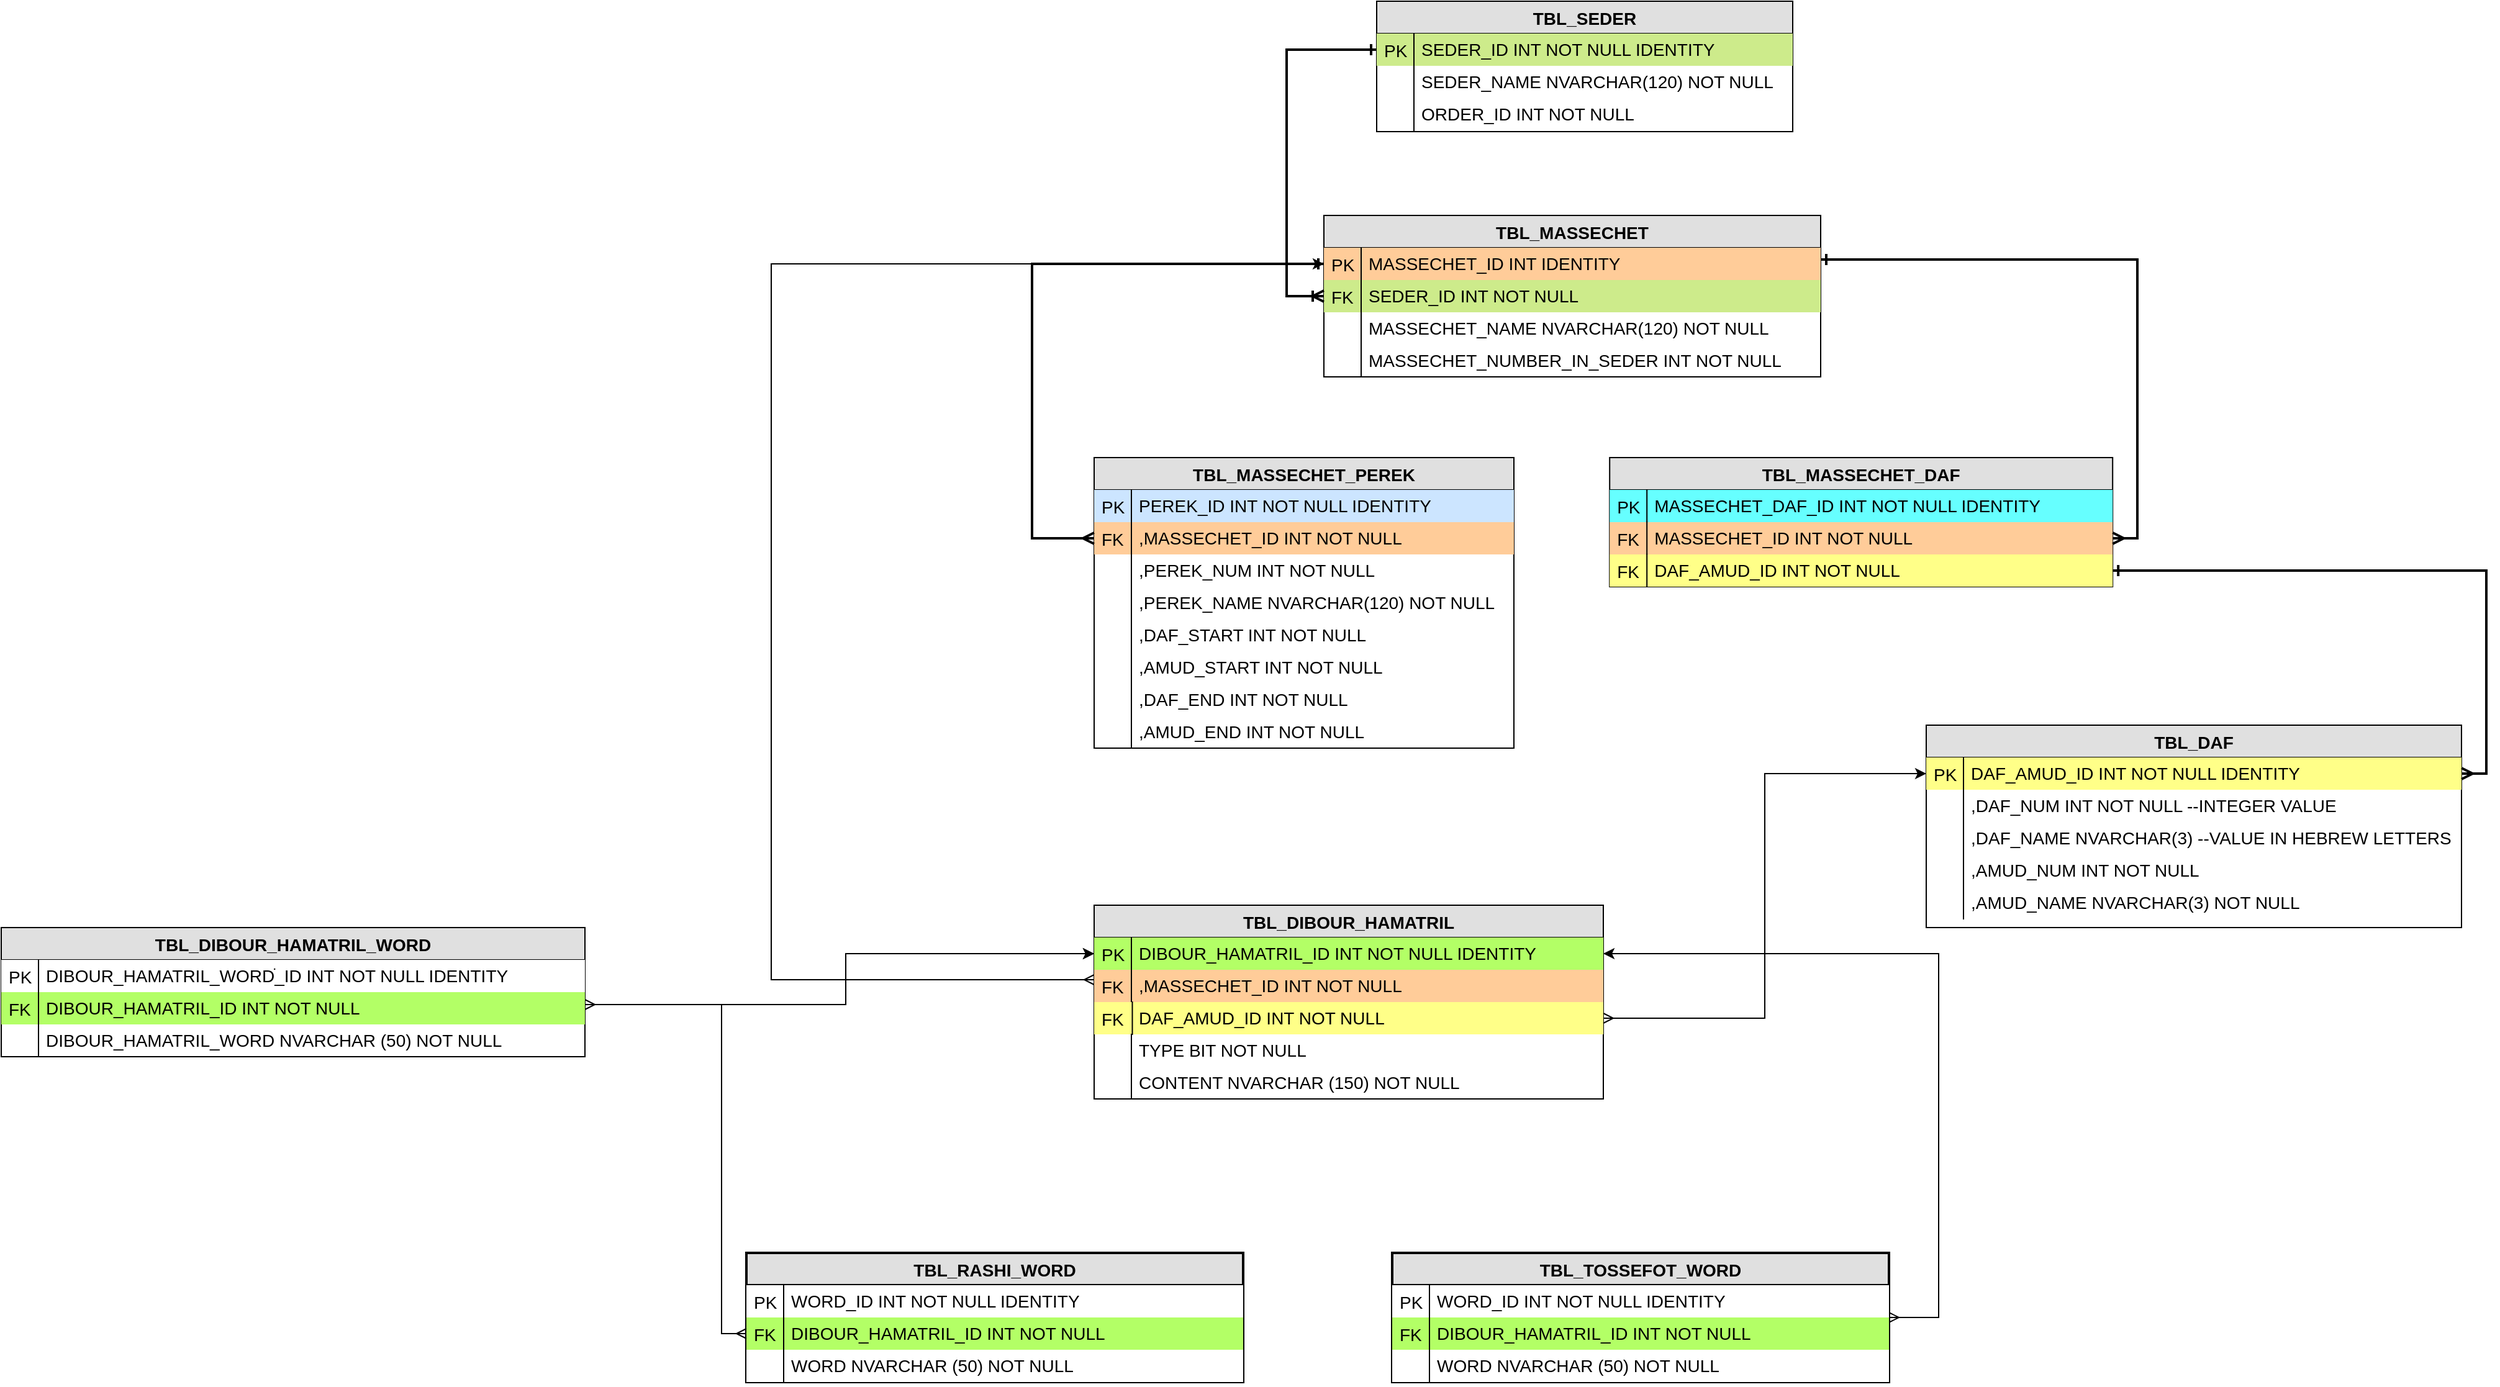 <mxfile version="12.7.0" type="device"><diagram id="VumR1ECo_5zaQMy3fYSR" name="Page-1"><mxGraphModel dx="4249" dy="2539" grid="1" gridSize="10" guides="1" tooltips="1" connect="1" arrows="1" fold="1" page="1" pageScale="1" pageWidth="827" pageHeight="1169" math="0" shadow="0"><root><mxCell id="0"/><mxCell id="1" parent="0"/><mxCell id="5YW8Jq8QgPUn7HUSa0Wy-1" value="TBL_SEDER" style="swimlane;fontStyle=1;childLayout=stackLayout;horizontal=1;startSize=26;fillColor=#e0e0e0;horizontalStack=0;resizeParent=1;resizeLast=0;collapsible=1;marginBottom=0;swimlaneFillColor=#ffffff;align=center;fontSize=14;" vertex="1" parent="1"><mxGeometry x="267.5" y="-1048" width="335" height="105" as="geometry"/></mxCell><mxCell id="5YW8Jq8QgPUn7HUSa0Wy-2" value="SEDER_ID INT NOT NULL IDENTITY" style="shape=partialRectangle;top=0;left=0;right=0;bottom=0;align=left;verticalAlign=top;spacingTop=-2;fillColor=#cdeb8b;spacingLeft=34;spacingRight=4;overflow=hidden;rotatable=0;points=[[0,0.5],[1,0.5]];portConstraint=eastwest;dropTarget=0;strokeColor=#36393d;fontSize=14;" vertex="1" parent="5YW8Jq8QgPUn7HUSa0Wy-1"><mxGeometry y="26" width="335" height="26" as="geometry"/></mxCell><mxCell id="5YW8Jq8QgPUn7HUSa0Wy-3" value="PK" style="shape=partialRectangle;top=0;left=0;bottom=0;fillColor=none;align=left;verticalAlign=middle;spacingLeft=4;spacingRight=4;overflow=hidden;rotatable=0;points=[];portConstraint=eastwest;part=1;fontSize=14;" vertex="1" connectable="0" parent="5YW8Jq8QgPUn7HUSa0Wy-2"><mxGeometry width="30" height="26" as="geometry"/></mxCell><mxCell id="5YW8Jq8QgPUn7HUSa0Wy-4" value="SEDER_NAME NVARCHAR(120) NOT NULL" style="shape=partialRectangle;top=0;left=0;right=0;bottom=0;align=left;verticalAlign=top;spacingTop=-2;fillColor=none;spacingLeft=34;spacingRight=4;overflow=hidden;rotatable=0;points=[[0,0.5],[1,0.5]];portConstraint=eastwest;dropTarget=0;fontSize=14;" vertex="1" parent="5YW8Jq8QgPUn7HUSa0Wy-1"><mxGeometry y="52" width="335" height="26" as="geometry"/></mxCell><mxCell id="5YW8Jq8QgPUn7HUSa0Wy-5" value="" style="shape=partialRectangle;top=0;left=0;bottom=0;fillColor=none;align=left;verticalAlign=middle;spacingLeft=4;spacingRight=4;overflow=hidden;rotatable=0;points=[];portConstraint=eastwest;part=1;fontSize=14;" vertex="1" connectable="0" parent="5YW8Jq8QgPUn7HUSa0Wy-4"><mxGeometry width="30" height="26" as="geometry"/></mxCell><mxCell id="5YW8Jq8QgPUn7HUSa0Wy-6" value="ORDER_ID INT NOT NULL" style="shape=partialRectangle;top=0;left=0;right=0;bottom=0;align=left;verticalAlign=top;spacingTop=-2;fillColor=none;spacingLeft=34;spacingRight=4;overflow=hidden;rotatable=0;points=[[0,0.5],[1,0.5]];portConstraint=eastwest;dropTarget=0;fontSize=14;" vertex="1" parent="5YW8Jq8QgPUn7HUSa0Wy-1"><mxGeometry y="78" width="335" height="26" as="geometry"/></mxCell><mxCell id="5YW8Jq8QgPUn7HUSa0Wy-7" value="" style="shape=partialRectangle;top=0;left=0;bottom=0;fillColor=none;align=left;verticalAlign=middle;spacingLeft=4;spacingRight=4;overflow=hidden;rotatable=0;points=[];portConstraint=eastwest;part=1;fontSize=14;" vertex="1" connectable="0" parent="5YW8Jq8QgPUn7HUSa0Wy-6"><mxGeometry width="30" height="26" as="geometry"/></mxCell><mxCell id="5YW8Jq8QgPUn7HUSa0Wy-8" value="TBL_MASSECHET" style="swimlane;fontStyle=1;childLayout=stackLayout;horizontal=1;startSize=26;fillColor=#e0e0e0;horizontalStack=0;resizeParent=1;resizeLast=0;collapsible=1;marginBottom=0;swimlaneFillColor=#ffffff;align=center;fontSize=14;" vertex="1" parent="1"><mxGeometry x="225" y="-875.5" width="400" height="130" as="geometry"/></mxCell><mxCell id="5YW8Jq8QgPUn7HUSa0Wy-9" value="MASSECHET_ID INT IDENTITY" style="shape=partialRectangle;top=0;left=0;right=0;bottom=0;align=left;verticalAlign=top;spacingTop=-2;fillColor=#ffcc99;spacingLeft=34;spacingRight=4;overflow=hidden;rotatable=0;points=[[0,0.5],[1,0.5]];portConstraint=eastwest;dropTarget=0;strokeColor=#36393d;fontSize=14;" vertex="1" parent="5YW8Jq8QgPUn7HUSa0Wy-8"><mxGeometry y="26" width="400" height="26" as="geometry"/></mxCell><mxCell id="5YW8Jq8QgPUn7HUSa0Wy-10" value="PK" style="shape=partialRectangle;top=0;left=0;bottom=0;fillColor=none;align=left;verticalAlign=middle;spacingLeft=4;spacingRight=4;overflow=hidden;rotatable=0;points=[];portConstraint=eastwest;part=1;fontSize=14;" vertex="1" connectable="0" parent="5YW8Jq8QgPUn7HUSa0Wy-9"><mxGeometry width="30" height="26" as="geometry"/></mxCell><mxCell id="5YW8Jq8QgPUn7HUSa0Wy-11" value="SEDER_ID INT NOT NULL" style="shape=partialRectangle;top=0;left=0;right=0;bottom=0;align=left;verticalAlign=top;spacingTop=-2;fillColor=#cdeb8b;spacingLeft=34;spacingRight=4;overflow=hidden;rotatable=0;points=[[0,0.5],[1,0.5]];portConstraint=eastwest;dropTarget=0;strokeColor=#36393d;fontSize=14;" vertex="1" parent="5YW8Jq8QgPUn7HUSa0Wy-8"><mxGeometry y="52" width="400" height="26" as="geometry"/></mxCell><mxCell id="5YW8Jq8QgPUn7HUSa0Wy-12" value="FK" style="shape=partialRectangle;top=0;left=0;bottom=0;fillColor=none;align=left;verticalAlign=middle;spacingLeft=4;spacingRight=4;overflow=hidden;rotatable=0;points=[];portConstraint=eastwest;part=1;fontSize=14;" vertex="1" connectable="0" parent="5YW8Jq8QgPUn7HUSa0Wy-11"><mxGeometry width="30" height="26" as="geometry"/></mxCell><mxCell id="5YW8Jq8QgPUn7HUSa0Wy-13" value="MASSECHET_NAME NVARCHAR(120) NOT NULL" style="shape=partialRectangle;top=0;left=0;right=0;bottom=0;align=left;verticalAlign=top;spacingTop=-2;fillColor=none;spacingLeft=34;spacingRight=4;overflow=hidden;rotatable=0;points=[[0,0.5],[1,0.5]];portConstraint=eastwest;dropTarget=0;fontSize=14;" vertex="1" parent="5YW8Jq8QgPUn7HUSa0Wy-8"><mxGeometry y="78" width="400" height="26" as="geometry"/></mxCell><mxCell id="5YW8Jq8QgPUn7HUSa0Wy-14" value="" style="shape=partialRectangle;top=0;left=0;bottom=0;fillColor=none;align=left;verticalAlign=middle;spacingLeft=4;spacingRight=4;overflow=hidden;rotatable=0;points=[];portConstraint=eastwest;part=1;fontSize=14;" vertex="1" connectable="0" parent="5YW8Jq8QgPUn7HUSa0Wy-13"><mxGeometry width="30" height="26" as="geometry"/></mxCell><mxCell id="5YW8Jq8QgPUn7HUSa0Wy-15" value="MASSECHET_NUMBER_IN_SEDER INT NOT NULL" style="shape=partialRectangle;top=0;left=0;right=0;bottom=0;align=left;verticalAlign=top;spacingTop=-2;fillColor=none;spacingLeft=34;spacingRight=4;overflow=hidden;rotatable=0;points=[[0,0.5],[1,0.5]];portConstraint=eastwest;dropTarget=0;fontSize=14;" vertex="1" parent="5YW8Jq8QgPUn7HUSa0Wy-8"><mxGeometry y="104" width="400" height="26" as="geometry"/></mxCell><mxCell id="5YW8Jq8QgPUn7HUSa0Wy-16" value="" style="shape=partialRectangle;top=0;left=0;bottom=0;fillColor=none;align=left;verticalAlign=middle;spacingLeft=4;spacingRight=4;overflow=hidden;rotatable=0;points=[];portConstraint=eastwest;part=1;fontSize=14;" vertex="1" connectable="0" parent="5YW8Jq8QgPUn7HUSa0Wy-15"><mxGeometry width="30" height="26" as="geometry"/></mxCell><mxCell id="5YW8Jq8QgPUn7HUSa0Wy-17" value="TBL_MASSECHET_PEREK" style="swimlane;fontStyle=1;childLayout=stackLayout;horizontal=1;startSize=26;fillColor=#e0e0e0;horizontalStack=0;resizeParent=1;resizeLast=0;collapsible=1;marginBottom=0;swimlaneFillColor=#ffffff;align=center;fontSize=14;" vertex="1" parent="1"><mxGeometry x="40" y="-680.5" width="338" height="234" as="geometry"/></mxCell><mxCell id="5YW8Jq8QgPUn7HUSa0Wy-18" value="PEREK_ID INT NOT NULL IDENTITY" style="shape=partialRectangle;top=0;left=0;right=0;bottom=0;align=left;verticalAlign=top;spacingTop=-2;fillColor=#cce5ff;spacingLeft=34;spacingRight=4;overflow=hidden;rotatable=0;points=[[0,0.5],[1,0.5]];portConstraint=eastwest;dropTarget=0;strokeColor=#36393d;fontSize=14;" vertex="1" parent="5YW8Jq8QgPUn7HUSa0Wy-17"><mxGeometry y="26" width="338" height="26" as="geometry"/></mxCell><mxCell id="5YW8Jq8QgPUn7HUSa0Wy-19" value="PK" style="shape=partialRectangle;top=0;left=0;bottom=0;fillColor=none;align=left;verticalAlign=middle;spacingLeft=4;spacingRight=4;overflow=hidden;rotatable=0;points=[];portConstraint=eastwest;part=1;fontSize=14;" vertex="1" connectable="0" parent="5YW8Jq8QgPUn7HUSa0Wy-18"><mxGeometry width="30" height="26" as="geometry"/></mxCell><mxCell id="5YW8Jq8QgPUn7HUSa0Wy-20" value=",MASSECHET_ID INT NOT NULL" style="shape=partialRectangle;top=0;left=0;right=0;bottom=0;align=left;verticalAlign=top;spacingTop=-2;fillColor=#ffcc99;spacingLeft=34;spacingRight=4;overflow=hidden;rotatable=0;points=[[0,0.5],[1,0.5]];portConstraint=eastwest;dropTarget=0;strokeColor=#36393d;fontSize=14;" vertex="1" parent="5YW8Jq8QgPUn7HUSa0Wy-17"><mxGeometry y="52" width="338" height="26" as="geometry"/></mxCell><mxCell id="5YW8Jq8QgPUn7HUSa0Wy-21" value="FK" style="shape=partialRectangle;top=0;left=0;bottom=0;fillColor=none;align=left;verticalAlign=middle;spacingLeft=4;spacingRight=4;overflow=hidden;rotatable=0;points=[];portConstraint=eastwest;part=1;fontSize=14;" vertex="1" connectable="0" parent="5YW8Jq8QgPUn7HUSa0Wy-20"><mxGeometry width="30" height="26" as="geometry"/></mxCell><mxCell id="5YW8Jq8QgPUn7HUSa0Wy-22" value=",PEREK_NUM INT NOT NULL" style="shape=partialRectangle;top=0;left=0;right=0;bottom=0;align=left;verticalAlign=top;spacingTop=-2;fillColor=none;spacingLeft=34;spacingRight=4;overflow=hidden;rotatable=0;points=[[0,0.5],[1,0.5]];portConstraint=eastwest;dropTarget=0;fontSize=14;" vertex="1" parent="5YW8Jq8QgPUn7HUSa0Wy-17"><mxGeometry y="78" width="338" height="26" as="geometry"/></mxCell><mxCell id="5YW8Jq8QgPUn7HUSa0Wy-23" value="" style="shape=partialRectangle;top=0;left=0;bottom=0;fillColor=none;align=left;verticalAlign=middle;spacingLeft=4;spacingRight=4;overflow=hidden;rotatable=0;points=[];portConstraint=eastwest;part=1;fontSize=14;" vertex="1" connectable="0" parent="5YW8Jq8QgPUn7HUSa0Wy-22"><mxGeometry width="30" height="26" as="geometry"/></mxCell><mxCell id="5YW8Jq8QgPUn7HUSa0Wy-24" value=",PEREK_NAME NVARCHAR(120) NOT NULL" style="shape=partialRectangle;top=0;left=0;right=0;bottom=0;align=left;verticalAlign=top;spacingTop=-2;fillColor=none;spacingLeft=34;spacingRight=4;overflow=hidden;rotatable=0;points=[[0,0.5],[1,0.5]];portConstraint=eastwest;dropTarget=0;fontSize=14;" vertex="1" parent="5YW8Jq8QgPUn7HUSa0Wy-17"><mxGeometry y="104" width="338" height="26" as="geometry"/></mxCell><mxCell id="5YW8Jq8QgPUn7HUSa0Wy-25" value="" style="shape=partialRectangle;top=0;left=0;bottom=0;fillColor=none;align=left;verticalAlign=middle;spacingLeft=4;spacingRight=4;overflow=hidden;rotatable=0;points=[];portConstraint=eastwest;part=1;fontSize=14;" vertex="1" connectable="0" parent="5YW8Jq8QgPUn7HUSa0Wy-24"><mxGeometry width="30" height="26" as="geometry"/></mxCell><mxCell id="5YW8Jq8QgPUn7HUSa0Wy-26" value=",DAF_START INT NOT NULL" style="shape=partialRectangle;top=0;left=0;right=0;bottom=0;align=left;verticalAlign=top;spacingTop=-2;fillColor=none;spacingLeft=34;spacingRight=4;overflow=hidden;rotatable=0;points=[[0,0.5],[1,0.5]];portConstraint=eastwest;dropTarget=0;fontSize=14;" vertex="1" parent="5YW8Jq8QgPUn7HUSa0Wy-17"><mxGeometry y="130" width="338" height="26" as="geometry"/></mxCell><mxCell id="5YW8Jq8QgPUn7HUSa0Wy-27" value="" style="shape=partialRectangle;top=0;left=0;bottom=0;fillColor=none;align=left;verticalAlign=middle;spacingLeft=4;spacingRight=4;overflow=hidden;rotatable=0;points=[];portConstraint=eastwest;part=1;" vertex="1" connectable="0" parent="5YW8Jq8QgPUn7HUSa0Wy-26"><mxGeometry width="30" height="26" as="geometry"/></mxCell><mxCell id="5YW8Jq8QgPUn7HUSa0Wy-28" value=",AMUD_START INT NOT NULL" style="shape=partialRectangle;top=0;left=0;right=0;bottom=0;align=left;verticalAlign=top;spacingTop=-2;fillColor=none;spacingLeft=34;spacingRight=4;overflow=hidden;rotatable=0;points=[[0,0.5],[1,0.5]];portConstraint=eastwest;dropTarget=0;fontSize=14;" vertex="1" parent="5YW8Jq8QgPUn7HUSa0Wy-17"><mxGeometry y="156" width="338" height="26" as="geometry"/></mxCell><mxCell id="5YW8Jq8QgPUn7HUSa0Wy-29" value="" style="shape=partialRectangle;top=0;left=0;bottom=0;fillColor=none;align=left;verticalAlign=middle;spacingLeft=4;spacingRight=4;overflow=hidden;rotatable=0;points=[];portConstraint=eastwest;part=1;" vertex="1" connectable="0" parent="5YW8Jq8QgPUn7HUSa0Wy-28"><mxGeometry width="30" height="26" as="geometry"/></mxCell><mxCell id="5YW8Jq8QgPUn7HUSa0Wy-30" value=",DAF_END INT NOT NULL" style="shape=partialRectangle;top=0;left=0;right=0;bottom=0;align=left;verticalAlign=top;spacingTop=-2;fillColor=none;spacingLeft=34;spacingRight=4;overflow=hidden;rotatable=0;points=[[0,0.5],[1,0.5]];portConstraint=eastwest;dropTarget=0;fontSize=14;" vertex="1" parent="5YW8Jq8QgPUn7HUSa0Wy-17"><mxGeometry y="182" width="338" height="26" as="geometry"/></mxCell><mxCell id="5YW8Jq8QgPUn7HUSa0Wy-31" value="" style="shape=partialRectangle;top=0;left=0;bottom=0;fillColor=none;align=left;verticalAlign=middle;spacingLeft=4;spacingRight=4;overflow=hidden;rotatable=0;points=[];portConstraint=eastwest;part=1;" vertex="1" connectable="0" parent="5YW8Jq8QgPUn7HUSa0Wy-30"><mxGeometry width="30" height="26" as="geometry"/></mxCell><mxCell id="5YW8Jq8QgPUn7HUSa0Wy-32" value=",AMUD_END INT NOT NULL" style="shape=partialRectangle;top=0;left=0;right=0;bottom=0;align=left;verticalAlign=top;spacingTop=-2;fillColor=none;spacingLeft=34;spacingRight=4;overflow=hidden;rotatable=0;points=[[0,0.5],[1,0.5]];portConstraint=eastwest;dropTarget=0;fontSize=14;" vertex="1" parent="5YW8Jq8QgPUn7HUSa0Wy-17"><mxGeometry y="208" width="338" height="26" as="geometry"/></mxCell><mxCell id="5YW8Jq8QgPUn7HUSa0Wy-33" value="" style="shape=partialRectangle;top=0;left=0;bottom=0;fillColor=none;align=left;verticalAlign=middle;spacingLeft=4;spacingRight=4;overflow=hidden;rotatable=0;points=[];portConstraint=eastwest;part=1;" vertex="1" connectable="0" parent="5YW8Jq8QgPUn7HUSa0Wy-32"><mxGeometry width="30" height="26" as="geometry"/></mxCell><mxCell id="5YW8Jq8QgPUn7HUSa0Wy-34" style="edgeStyle=orthogonalEdgeStyle;rounded=0;orthogonalLoop=1;jettySize=auto;html=1;entryX=0;entryY=0.5;entryDx=0;entryDy=0;startArrow=ERone;startFill=0;endArrow=ERmany;endFill=0;strokeWidth=2;" edge="1" parent="1" source="5YW8Jq8QgPUn7HUSa0Wy-9" target="5YW8Jq8QgPUn7HUSa0Wy-20"><mxGeometry relative="1" as="geometry"><Array as="points"><mxPoint x="-10" y="-837"/><mxPoint x="-10" y="-615"/></Array></mxGeometry></mxCell><mxCell id="5YW8Jq8QgPUn7HUSa0Wy-35" style="edgeStyle=orthogonalEdgeStyle;rounded=0;orthogonalLoop=1;jettySize=auto;html=1;exitX=0;exitY=0.5;exitDx=0;exitDy=0;entryX=0;entryY=0.5;entryDx=0;entryDy=0;startArrow=ERone;startFill=0;endArrow=ERoneToMany;endFill=0;strokeWidth=2;" edge="1" parent="1" source="5YW8Jq8QgPUn7HUSa0Wy-2" target="5YW8Jq8QgPUn7HUSa0Wy-11"><mxGeometry relative="1" as="geometry"><Array as="points"><mxPoint x="195" y="-1009"/><mxPoint x="195" y="-810"/></Array></mxGeometry></mxCell><mxCell id="5YW8Jq8QgPUn7HUSa0Wy-36" value="TBL_DAF" style="swimlane;fontStyle=1;childLayout=stackLayout;horizontal=1;startSize=26;fillColor=#e0e0e0;horizontalStack=0;resizeParent=1;resizeLast=0;collapsible=1;marginBottom=0;swimlaneFillColor=#ffffff;align=center;fontSize=14;" vertex="1" parent="1"><mxGeometry x="710" y="-465" width="431" height="163" as="geometry"/></mxCell><mxCell id="5YW8Jq8QgPUn7HUSa0Wy-37" value="DAF_AMUD_ID INT NOT NULL IDENTITY" style="shape=partialRectangle;top=0;left=0;right=0;bottom=0;align=left;verticalAlign=top;spacingTop=-2;fillColor=#ffff88;spacingLeft=34;spacingRight=4;overflow=hidden;rotatable=0;points=[[0,0.5],[1,0.5]];portConstraint=eastwest;dropTarget=0;strokeColor=#36393d;fontSize=14;" vertex="1" parent="5YW8Jq8QgPUn7HUSa0Wy-36"><mxGeometry y="26" width="431" height="26" as="geometry"/></mxCell><mxCell id="5YW8Jq8QgPUn7HUSa0Wy-38" value="PK" style="shape=partialRectangle;top=0;left=0;bottom=0;fillColor=none;align=left;verticalAlign=middle;spacingLeft=4;spacingRight=4;overflow=hidden;rotatable=0;points=[];portConstraint=eastwest;part=1;fontSize=14;" vertex="1" connectable="0" parent="5YW8Jq8QgPUn7HUSa0Wy-37"><mxGeometry width="30" height="26" as="geometry"/></mxCell><mxCell id="5YW8Jq8QgPUn7HUSa0Wy-39" value=",DAF_NUM INT NOT NULL --INTEGER VALUE" style="shape=partialRectangle;top=0;left=0;right=0;bottom=0;align=left;verticalAlign=top;spacingTop=-2;fillColor=none;spacingLeft=34;spacingRight=4;overflow=hidden;rotatable=0;points=[[0,0.5],[1,0.5]];portConstraint=eastwest;dropTarget=0;fontSize=14;" vertex="1" parent="5YW8Jq8QgPUn7HUSa0Wy-36"><mxGeometry y="52" width="431" height="26" as="geometry"/></mxCell><mxCell id="5YW8Jq8QgPUn7HUSa0Wy-40" value="" style="shape=partialRectangle;top=0;left=0;bottom=0;fillColor=none;align=left;verticalAlign=middle;spacingLeft=4;spacingRight=4;overflow=hidden;rotatable=0;points=[];portConstraint=eastwest;part=1;fontSize=14;" vertex="1" connectable="0" parent="5YW8Jq8QgPUn7HUSa0Wy-39"><mxGeometry width="30" height="26" as="geometry"/></mxCell><mxCell id="5YW8Jq8QgPUn7HUSa0Wy-41" value=",DAF_NAME NVARCHAR(3) --VALUE IN HEBREW LETTERS" style="shape=partialRectangle;top=0;left=0;right=0;bottom=0;align=left;verticalAlign=top;spacingTop=-2;fillColor=none;spacingLeft=34;spacingRight=4;overflow=hidden;rotatable=0;points=[[0,0.5],[1,0.5]];portConstraint=eastwest;dropTarget=0;fontSize=14;" vertex="1" parent="5YW8Jq8QgPUn7HUSa0Wy-36"><mxGeometry y="78" width="431" height="26" as="geometry"/></mxCell><mxCell id="5YW8Jq8QgPUn7HUSa0Wy-42" value="" style="shape=partialRectangle;top=0;left=0;bottom=0;fillColor=none;align=left;verticalAlign=middle;spacingLeft=4;spacingRight=4;overflow=hidden;rotatable=0;points=[];portConstraint=eastwest;part=1;fontSize=14;" vertex="1" connectable="0" parent="5YW8Jq8QgPUn7HUSa0Wy-41"><mxGeometry width="30" height="26" as="geometry"/></mxCell><mxCell id="5YW8Jq8QgPUn7HUSa0Wy-43" value=",AMUD_NUM INT NOT NULL" style="shape=partialRectangle;top=0;left=0;right=0;bottom=0;align=left;verticalAlign=top;spacingTop=-2;fillColor=none;spacingLeft=34;spacingRight=4;overflow=hidden;rotatable=0;points=[[0,0.5],[1,0.5]];portConstraint=eastwest;dropTarget=0;fontSize=14;" vertex="1" parent="5YW8Jq8QgPUn7HUSa0Wy-36"><mxGeometry y="104" width="431" height="26" as="geometry"/></mxCell><mxCell id="5YW8Jq8QgPUn7HUSa0Wy-44" value="" style="shape=partialRectangle;top=0;left=0;bottom=0;fillColor=none;align=left;verticalAlign=middle;spacingLeft=4;spacingRight=4;overflow=hidden;rotatable=0;points=[];portConstraint=eastwest;part=1;fontSize=14;" vertex="1" connectable="0" parent="5YW8Jq8QgPUn7HUSa0Wy-43"><mxGeometry width="30" height="26" as="geometry"/></mxCell><mxCell id="5YW8Jq8QgPUn7HUSa0Wy-45" value=",AMUD_NAME NVARCHAR(3) NOT NULL" style="shape=partialRectangle;top=0;left=0;right=0;bottom=0;align=left;verticalAlign=top;spacingTop=-2;fillColor=none;spacingLeft=34;spacingRight=4;overflow=hidden;rotatable=0;points=[[0,0.5],[1,0.5]];portConstraint=eastwest;dropTarget=0;fontSize=14;" vertex="1" parent="5YW8Jq8QgPUn7HUSa0Wy-36"><mxGeometry y="130" width="431" height="26" as="geometry"/></mxCell><mxCell id="5YW8Jq8QgPUn7HUSa0Wy-46" value="" style="shape=partialRectangle;top=0;left=0;bottom=0;fillColor=none;align=left;verticalAlign=middle;spacingLeft=4;spacingRight=4;overflow=hidden;rotatable=0;points=[];portConstraint=eastwest;part=1;fontSize=14;" vertex="1" connectable="0" parent="5YW8Jq8QgPUn7HUSa0Wy-45"><mxGeometry width="30" height="26" as="geometry"/></mxCell><mxCell id="5YW8Jq8QgPUn7HUSa0Wy-47" value="TBL_MASSECHET_DAF" style="swimlane;fontStyle=1;childLayout=stackLayout;horizontal=1;startSize=26;fillColor=#e0e0e0;horizontalStack=0;resizeParent=1;resizeLast=0;collapsible=1;marginBottom=0;swimlaneFillColor=#ffffff;align=center;fontSize=14;" vertex="1" parent="1"><mxGeometry x="455.1" y="-680.5" width="405" height="104" as="geometry"/></mxCell><mxCell id="5YW8Jq8QgPUn7HUSa0Wy-48" value="MASSECHET_DAF_ID INT NOT NULL  IDENTITY" style="shape=partialRectangle;top=0;left=0;right=0;bottom=0;align=left;verticalAlign=top;spacingTop=-2;fillColor=#66FFFF;spacingLeft=34;spacingRight=4;overflow=hidden;rotatable=0;points=[[0,0.5],[1,0.5]];portConstraint=eastwest;dropTarget=0;fontSize=14;strokeColor=#666666;fontColor=#000000;fontStyle=0" vertex="1" parent="5YW8Jq8QgPUn7HUSa0Wy-47"><mxGeometry y="26" width="405" height="26" as="geometry"/></mxCell><mxCell id="5YW8Jq8QgPUn7HUSa0Wy-49" value="PK" style="shape=partialRectangle;top=0;left=0;bottom=0;fillColor=none;align=left;verticalAlign=middle;spacingLeft=4;spacingRight=4;overflow=hidden;rotatable=0;points=[];portConstraint=eastwest;part=1;fontSize=14;" vertex="1" connectable="0" parent="5YW8Jq8QgPUn7HUSa0Wy-48"><mxGeometry width="30" height="26" as="geometry"/></mxCell><mxCell id="5YW8Jq8QgPUn7HUSa0Wy-50" value="MASSECHET_ID INT NOT NULL" style="shape=partialRectangle;top=0;left=0;right=0;bottom=0;align=left;verticalAlign=top;spacingTop=-2;fillColor=#ffcc99;spacingLeft=34;spacingRight=4;overflow=hidden;rotatable=0;points=[[0,0.5],[1,0.5]];portConstraint=eastwest;dropTarget=0;fontSize=14;strokeColor=#36393d;" vertex="1" parent="5YW8Jq8QgPUn7HUSa0Wy-47"><mxGeometry y="52" width="405" height="26" as="geometry"/></mxCell><mxCell id="5YW8Jq8QgPUn7HUSa0Wy-51" value="FK" style="shape=partialRectangle;top=0;left=0;bottom=0;fillColor=none;align=left;verticalAlign=middle;spacingLeft=4;spacingRight=4;overflow=hidden;rotatable=0;points=[];portConstraint=eastwest;part=1;fontSize=14;" vertex="1" connectable="0" parent="5YW8Jq8QgPUn7HUSa0Wy-50"><mxGeometry width="30" height="26" as="geometry"/></mxCell><mxCell id="5YW8Jq8QgPUn7HUSa0Wy-52" value="DAF_AMUD_ID INT NOT NULL" style="shape=partialRectangle;top=0;left=0;right=0;bottom=0;align=left;verticalAlign=top;spacingTop=-2;fillColor=#ffff88;spacingLeft=34;spacingRight=4;overflow=hidden;rotatable=0;points=[[0,0.5],[1,0.5]];portConstraint=eastwest;dropTarget=0;fontSize=14;strokeColor=#36393d;" vertex="1" parent="5YW8Jq8QgPUn7HUSa0Wy-47"><mxGeometry y="78" width="405" height="26" as="geometry"/></mxCell><mxCell id="5YW8Jq8QgPUn7HUSa0Wy-53" value="FK" style="shape=partialRectangle;top=0;left=0;bottom=0;fillColor=none;align=left;verticalAlign=middle;spacingLeft=4;spacingRight=4;overflow=hidden;rotatable=0;points=[];portConstraint=eastwest;part=1;fontSize=14;" vertex="1" connectable="0" parent="5YW8Jq8QgPUn7HUSa0Wy-52"><mxGeometry width="30" height="26" as="geometry"/></mxCell><mxCell id="5YW8Jq8QgPUn7HUSa0Wy-54" style="edgeStyle=orthogonalEdgeStyle;rounded=0;orthogonalLoop=1;jettySize=auto;html=1;entryX=1;entryY=0.5;entryDx=0;entryDy=0;fontSize=14;startArrow=ERone;startFill=0;endArrow=ERmany;endFill=0;strokeWidth=2;" edge="1" parent="1" source="5YW8Jq8QgPUn7HUSa0Wy-9" target="5YW8Jq8QgPUn7HUSa0Wy-50"><mxGeometry relative="1" as="geometry"><Array as="points"><mxPoint x="880" y="-840"/><mxPoint x="880" y="-615"/></Array></mxGeometry></mxCell><mxCell id="5YW8Jq8QgPUn7HUSa0Wy-55" style="edgeStyle=orthogonalEdgeStyle;rounded=0;orthogonalLoop=1;jettySize=auto;html=1;exitX=1;exitY=0.5;exitDx=0;exitDy=0;entryX=1;entryY=0.5;entryDx=0;entryDy=0;startArrow=ERone;startFill=0;endArrow=ERmany;endFill=0;strokeWidth=2;" edge="1" parent="1" source="5YW8Jq8QgPUn7HUSa0Wy-52" target="5YW8Jq8QgPUn7HUSa0Wy-37"><mxGeometry relative="1" as="geometry"/></mxCell><mxCell id="5YW8Jq8QgPUn7HUSa0Wy-131" style="edgeStyle=orthogonalEdgeStyle;rounded=0;orthogonalLoop=1;jettySize=auto;html=1;fontSize=14;entryX=0;entryY=0.5;entryDx=0;entryDy=0;startArrow=ERmany;startFill=0;" edge="1" parent="1" source="5YW8Jq8QgPUn7HUSa0Wy-59" target="5YW8Jq8QgPUn7HUSa0Wy-9"><mxGeometry relative="1" as="geometry"><mxPoint x="-270" y="-850" as="targetPoint"/><Array as="points"><mxPoint x="-220" y="-260"/><mxPoint x="-220" y="-837"/></Array></mxGeometry></mxCell><mxCell id="5YW8Jq8QgPUn7HUSa0Wy-59" value="TBL_DIBOUR_HAMATRIL" style="swimlane;fontStyle=1;childLayout=stackLayout;horizontal=1;startSize=26;fillColor=#e0e0e0;horizontalStack=0;resizeParent=1;resizeLast=0;collapsible=1;marginBottom=0;swimlaneFillColor=#ffffff;align=center;fontSize=14;" vertex="1" parent="1"><mxGeometry x="40" y="-320" width="410" height="156" as="geometry"/></mxCell><mxCell id="5YW8Jq8QgPUn7HUSa0Wy-60" value="DIBOUR_HAMATRIL_ID INT NOT NULL IDENTITY" style="shape=partialRectangle;top=0;left=0;right=0;bottom=0;align=left;verticalAlign=top;spacingTop=-2;fillColor=#B3FF66;spacingLeft=34;spacingRight=4;overflow=hidden;rotatable=0;points=[[0,0.5],[1,0.5]];portConstraint=eastwest;dropTarget=0;strokeColor=#36393d;fontSize=14;" vertex="1" parent="5YW8Jq8QgPUn7HUSa0Wy-59"><mxGeometry y="26" width="410" height="26" as="geometry"/></mxCell><mxCell id="5YW8Jq8QgPUn7HUSa0Wy-61" value="PK" style="shape=partialRectangle;top=0;left=0;bottom=0;fillColor=none;align=left;verticalAlign=middle;spacingLeft=4;spacingRight=4;overflow=hidden;rotatable=0;points=[];portConstraint=eastwest;part=1;fontSize=14;" vertex="1" connectable="0" parent="5YW8Jq8QgPUn7HUSa0Wy-60"><mxGeometry width="30" height="26" as="geometry"/></mxCell><mxCell id="5YW8Jq8QgPUn7HUSa0Wy-62" value=",MASSECHET_ID INT NOT NULL" style="shape=partialRectangle;top=0;left=0;right=0;bottom=0;align=left;verticalAlign=top;spacingTop=-2;fillColor=#ffcc99;spacingLeft=34;spacingRight=4;overflow=hidden;rotatable=0;points=[[0,0.5],[1,0.5]];portConstraint=eastwest;dropTarget=0;strokeColor=#36393d;fontSize=14;" vertex="1" parent="5YW8Jq8QgPUn7HUSa0Wy-59"><mxGeometry y="52" width="410" height="26" as="geometry"/></mxCell><mxCell id="5YW8Jq8QgPUn7HUSa0Wy-63" value="FK" style="shape=partialRectangle;top=0;left=0;bottom=0;fillColor=none;align=left;verticalAlign=middle;spacingLeft=4;spacingRight=4;overflow=hidden;rotatable=0;points=[];portConstraint=eastwest;part=1;fontSize=14;" vertex="1" connectable="0" parent="5YW8Jq8QgPUn7HUSa0Wy-62"><mxGeometry width="30" height="26" as="geometry"/></mxCell><mxCell id="5YW8Jq8QgPUn7HUSa0Wy-64" value="DAF_AMUD_ID INT NOT NULL" style="shape=partialRectangle;top=0;left=0;right=0;bottom=0;align=left;verticalAlign=top;spacingTop=-2;fillColor=#FFFF88;spacingLeft=34;spacingRight=4;overflow=hidden;rotatable=0;points=[[0,0.5],[1,0.5]];portConstraint=eastwest;dropTarget=0;fontSize=14;" vertex="1" parent="5YW8Jq8QgPUn7HUSa0Wy-59"><mxGeometry y="78" width="410" height="26" as="geometry"/></mxCell><mxCell id="5YW8Jq8QgPUn7HUSa0Wy-65" value="FK" style="shape=partialRectangle;top=0;left=0;bottom=0;fillColor=none;align=left;verticalAlign=middle;spacingLeft=4;spacingRight=4;overflow=hidden;rotatable=0;points=[];portConstraint=eastwest;part=1;fontSize=14;" vertex="1" connectable="0" parent="5YW8Jq8QgPUn7HUSa0Wy-64"><mxGeometry width="30.75" height="26" as="geometry"/></mxCell><mxCell id="5YW8Jq8QgPUn7HUSa0Wy-68" value="TYPE BIT NOT NULL" style="shape=partialRectangle;top=0;left=0;right=0;bottom=0;align=left;verticalAlign=top;spacingTop=-2;fillColor=none;spacingLeft=34;spacingRight=4;overflow=hidden;rotatable=0;points=[[0,0.5],[1,0.5]];portConstraint=eastwest;dropTarget=0;fontSize=14;" vertex="1" parent="5YW8Jq8QgPUn7HUSa0Wy-59"><mxGeometry y="104" width="410" height="26" as="geometry"/></mxCell><mxCell id="5YW8Jq8QgPUn7HUSa0Wy-69" value="" style="shape=partialRectangle;top=0;left=0;bottom=0;fillColor=none;align=left;verticalAlign=middle;spacingLeft=4;spacingRight=4;overflow=hidden;rotatable=0;points=[];portConstraint=eastwest;part=1;fontSize=14;" vertex="1" connectable="0" parent="5YW8Jq8QgPUn7HUSa0Wy-68"><mxGeometry width="30" height="26" as="geometry"/></mxCell><mxCell id="5YW8Jq8QgPUn7HUSa0Wy-70" value="CONTENT NVARCHAR (150) NOT NULL" style="shape=partialRectangle;top=0;left=0;right=0;bottom=0;align=left;verticalAlign=top;spacingTop=-2;fillColor=none;spacingLeft=34;spacingRight=4;overflow=hidden;rotatable=0;points=[[0,0.5],[1,0.5]];portConstraint=eastwest;dropTarget=0;fontSize=14;" vertex="1" parent="5YW8Jq8QgPUn7HUSa0Wy-59"><mxGeometry y="130" width="410" height="26" as="geometry"/></mxCell><mxCell id="5YW8Jq8QgPUn7HUSa0Wy-71" value="" style="shape=partialRectangle;top=0;left=0;bottom=0;fillColor=none;align=left;verticalAlign=middle;spacingLeft=4;spacingRight=4;overflow=hidden;rotatable=0;points=[];portConstraint=eastwest;part=1;" vertex="1" connectable="0" parent="5YW8Jq8QgPUn7HUSa0Wy-70"><mxGeometry width="30" height="26" as="geometry"/></mxCell><mxCell id="5YW8Jq8QgPUn7HUSa0Wy-92" value="TBL_RASHI_WORD" style="swimlane;fontStyle=1;childLayout=stackLayout;horizontal=1;startSize=26;fillColor=#e0e0e0;horizontalStack=0;resizeParent=1;resizeLast=0;collapsible=1;marginBottom=0;swimlaneFillColor=#ffffff;align=center;fontSize=14;strokeWidth=2;" vertex="1" parent="1"><mxGeometry x="-240" y="-40" width="400" height="104" as="geometry"/></mxCell><mxCell id="5YW8Jq8QgPUn7HUSa0Wy-93" value="WORD_ID INT NOT NULL IDENTITY" style="shape=partialRectangle;top=0;left=0;right=0;bottom=0;align=left;verticalAlign=top;spacingTop=-2;fillColor=#FFFFFF;spacingLeft=34;spacingRight=4;overflow=hidden;rotatable=0;points=[[0,0.5],[1,0.5]];portConstraint=eastwest;dropTarget=0;strokeColor=#36393d;fontSize=14;" vertex="1" parent="5YW8Jq8QgPUn7HUSa0Wy-92"><mxGeometry y="26" width="400" height="26" as="geometry"/></mxCell><mxCell id="5YW8Jq8QgPUn7HUSa0Wy-94" value="PK" style="shape=partialRectangle;top=0;left=0;bottom=0;fillColor=none;align=left;verticalAlign=middle;spacingLeft=4;spacingRight=4;overflow=hidden;rotatable=0;points=[];portConstraint=eastwest;part=1;fontSize=14;" vertex="1" connectable="0" parent="5YW8Jq8QgPUn7HUSa0Wy-93"><mxGeometry width="30" height="26" as="geometry"/></mxCell><mxCell id="5YW8Jq8QgPUn7HUSa0Wy-95" value="DIBOUR_HAMATRIL_ID INT NOT NULL " style="shape=partialRectangle;top=0;left=0;right=0;bottom=0;align=left;verticalAlign=top;spacingTop=-2;fillColor=#B3FF66;spacingLeft=34;spacingRight=4;overflow=hidden;rotatable=0;points=[[0,0.5],[1,0.5]];portConstraint=eastwest;dropTarget=0;strokeColor=#36393d;fontSize=14;" vertex="1" parent="5YW8Jq8QgPUn7HUSa0Wy-92"><mxGeometry y="52" width="400" height="26" as="geometry"/></mxCell><mxCell id="5YW8Jq8QgPUn7HUSa0Wy-96" value="FK" style="shape=partialRectangle;top=0;left=0;bottom=0;fillColor=none;align=left;verticalAlign=middle;spacingLeft=4;spacingRight=4;overflow=hidden;rotatable=0;points=[];portConstraint=eastwest;part=1;fontSize=14;" vertex="1" connectable="0" parent="5YW8Jq8QgPUn7HUSa0Wy-95"><mxGeometry width="30" height="26" as="geometry"/></mxCell><mxCell id="5YW8Jq8QgPUn7HUSa0Wy-97" value="WORD NVARCHAR (50) NOT NULL" style="shape=partialRectangle;top=0;left=0;right=0;bottom=0;align=left;verticalAlign=top;spacingTop=-2;fillColor=#FFFFFF;spacingLeft=34;spacingRight=4;overflow=hidden;rotatable=0;points=[[0,0.5],[1,0.5]];portConstraint=eastwest;dropTarget=0;fontSize=14;" vertex="1" parent="5YW8Jq8QgPUn7HUSa0Wy-92"><mxGeometry y="78" width="400" height="26" as="geometry"/></mxCell><mxCell id="5YW8Jq8QgPUn7HUSa0Wy-98" value="" style="shape=partialRectangle;top=0;left=0;bottom=0;fillColor=none;align=left;verticalAlign=middle;spacingLeft=4;spacingRight=4;overflow=hidden;rotatable=0;points=[];portConstraint=eastwest;part=1;fontSize=14;" vertex="1" connectable="0" parent="5YW8Jq8QgPUn7HUSa0Wy-97"><mxGeometry width="30" height="26" as="geometry"/></mxCell><mxCell id="5YW8Jq8QgPUn7HUSa0Wy-133" style="edgeStyle=orthogonalEdgeStyle;rounded=0;orthogonalLoop=1;jettySize=auto;html=1;fontSize=14;startArrow=ERmany;startFill=0;" edge="1" parent="1" source="5YW8Jq8QgPUn7HUSa0Wy-114"><mxGeometry relative="1" as="geometry"><mxPoint x="450" y="-281" as="targetPoint"/><Array as="points"><mxPoint x="720" y="12"/><mxPoint x="720" y="-281"/><mxPoint x="453" y="-281"/></Array></mxGeometry></mxCell><mxCell id="5YW8Jq8QgPUn7HUSa0Wy-114" value="TBL_TOSSEFOT_WORD" style="swimlane;fontStyle=1;childLayout=stackLayout;horizontal=1;startSize=26;fillColor=#e0e0e0;horizontalStack=0;resizeParent=1;resizeLast=0;collapsible=1;marginBottom=0;swimlaneFillColor=#ffffff;align=center;fontSize=14;strokeWidth=2;" vertex="1" parent="1"><mxGeometry x="280" y="-40" width="400" height="104" as="geometry"/></mxCell><mxCell id="5YW8Jq8QgPUn7HUSa0Wy-115" value="WORD_ID INT NOT NULL IDENTITY" style="shape=partialRectangle;top=0;left=0;right=0;bottom=0;align=left;verticalAlign=top;spacingTop=-2;fillColor=#FFFFFF;spacingLeft=34;spacingRight=4;overflow=hidden;rotatable=0;points=[[0,0.5],[1,0.5]];portConstraint=eastwest;dropTarget=0;strokeColor=#36393d;fontSize=14;" vertex="1" parent="5YW8Jq8QgPUn7HUSa0Wy-114"><mxGeometry y="26" width="400" height="26" as="geometry"/></mxCell><mxCell id="5YW8Jq8QgPUn7HUSa0Wy-116" value="PK" style="shape=partialRectangle;top=0;left=0;bottom=0;fillColor=none;align=left;verticalAlign=middle;spacingLeft=4;spacingRight=4;overflow=hidden;rotatable=0;points=[];portConstraint=eastwest;part=1;fontSize=14;" vertex="1" connectable="0" parent="5YW8Jq8QgPUn7HUSa0Wy-115"><mxGeometry width="30" height="26" as="geometry"/></mxCell><mxCell id="5YW8Jq8QgPUn7HUSa0Wy-117" value="DIBOUR_HAMATRIL_ID INT NOT NULL " style="shape=partialRectangle;top=0;left=0;right=0;bottom=0;align=left;verticalAlign=top;spacingTop=-2;fillColor=#B3FF66;spacingLeft=34;spacingRight=4;overflow=hidden;rotatable=0;points=[[0,0.5],[1,0.5]];portConstraint=eastwest;dropTarget=0;strokeColor=#36393d;fontSize=14;" vertex="1" parent="5YW8Jq8QgPUn7HUSa0Wy-114"><mxGeometry y="52" width="400" height="26" as="geometry"/></mxCell><mxCell id="5YW8Jq8QgPUn7HUSa0Wy-118" value="FK" style="shape=partialRectangle;top=0;left=0;bottom=0;fillColor=none;align=left;verticalAlign=middle;spacingLeft=4;spacingRight=4;overflow=hidden;rotatable=0;points=[];portConstraint=eastwest;part=1;fontSize=14;" vertex="1" connectable="0" parent="5YW8Jq8QgPUn7HUSa0Wy-117"><mxGeometry width="30" height="26" as="geometry"/></mxCell><mxCell id="5YW8Jq8QgPUn7HUSa0Wy-119" value="WORD NVARCHAR (50) NOT NULL" style="shape=partialRectangle;top=0;left=0;right=0;bottom=0;align=left;verticalAlign=top;spacingTop=-2;fillColor=#FFFFFF;spacingLeft=34;spacingRight=4;overflow=hidden;rotatable=0;points=[[0,0.5],[1,0.5]];portConstraint=eastwest;dropTarget=0;fontSize=14;" vertex="1" parent="5YW8Jq8QgPUn7HUSa0Wy-114"><mxGeometry y="78" width="400" height="26" as="geometry"/></mxCell><mxCell id="5YW8Jq8QgPUn7HUSa0Wy-120" value="" style="shape=partialRectangle;top=0;left=0;bottom=0;fillColor=none;align=left;verticalAlign=middle;spacingLeft=4;spacingRight=4;overflow=hidden;rotatable=0;points=[];portConstraint=eastwest;part=1;fontSize=14;" vertex="1" connectable="0" parent="5YW8Jq8QgPUn7HUSa0Wy-119"><mxGeometry width="30" height="26" as="geometry"/></mxCell><mxCell id="5YW8Jq8QgPUn7HUSa0Wy-121" style="edgeStyle=orthogonalEdgeStyle;rounded=0;orthogonalLoop=1;jettySize=auto;html=1;entryX=0;entryY=0.5;entryDx=0;entryDy=0;fontSize=14;startArrow=ERmany;startFill=0;" edge="1" parent="1" source="5YW8Jq8QgPUn7HUSa0Wy-64" target="5YW8Jq8QgPUn7HUSa0Wy-37"><mxGeometry relative="1" as="geometry"/></mxCell><mxCell id="5YW8Jq8QgPUn7HUSa0Wy-128" style="edgeStyle=orthogonalEdgeStyle;rounded=0;orthogonalLoop=1;jettySize=auto;html=1;entryX=0;entryY=0.5;entryDx=0;entryDy=0;fontSize=14;startArrow=ERmany;startFill=0;" edge="1" parent="1" source="5YW8Jq8QgPUn7HUSa0Wy-80" target="5YW8Jq8QgPUn7HUSa0Wy-60"><mxGeometry relative="1" as="geometry"><Array as="points"><mxPoint x="-160" y="-240"/><mxPoint x="-160" y="-281"/></Array></mxGeometry></mxCell><mxCell id="5YW8Jq8QgPUn7HUSa0Wy-77" value="TBL_DIBOUR_HAMATRIL_WORD" style="swimlane;fontStyle=1;childLayout=stackLayout;horizontal=1;startSize=26;fillColor=#e0e0e0;horizontalStack=0;resizeParent=1;resizeLast=0;collapsible=1;marginBottom=0;swimlaneFillColor=#ffffff;align=center;fontSize=14;" vertex="1" parent="1"><mxGeometry x="-840" y="-302" width="470" height="104" as="geometry"/></mxCell><mxCell id="5YW8Jq8QgPUn7HUSa0Wy-78" value="DIBOUR_HAMATRIL_WORDֹֹ_ID INT NOT NULL IDENTITY" style="shape=partialRectangle;top=0;left=0;right=0;bottom=0;align=left;verticalAlign=top;spacingTop=-2;fillColor=#FFFFFF;spacingLeft=34;spacingRight=4;overflow=hidden;rotatable=0;points=[[0,0.5],[1,0.5]];portConstraint=eastwest;dropTarget=0;strokeColor=#36393d;fontSize=14;" vertex="1" parent="5YW8Jq8QgPUn7HUSa0Wy-77"><mxGeometry y="26" width="470" height="26" as="geometry"/></mxCell><mxCell id="5YW8Jq8QgPUn7HUSa0Wy-79" value="PK" style="shape=partialRectangle;top=0;left=0;bottom=0;fillColor=none;align=left;verticalAlign=middle;spacingLeft=4;spacingRight=4;overflow=hidden;rotatable=0;points=[];portConstraint=eastwest;part=1;fontSize=14;" vertex="1" connectable="0" parent="5YW8Jq8QgPUn7HUSa0Wy-78"><mxGeometry width="30" height="26" as="geometry"/></mxCell><mxCell id="5YW8Jq8QgPUn7HUSa0Wy-80" value="DIBOUR_HAMATRIL_ID INT NOT NULL " style="shape=partialRectangle;top=0;left=0;right=0;bottom=0;align=left;verticalAlign=top;spacingTop=-2;fillColor=#B3FF66;spacingLeft=34;spacingRight=4;overflow=hidden;rotatable=0;points=[[0,0.5],[1,0.5]];portConstraint=eastwest;dropTarget=0;strokeColor=#36393d;fontSize=14;" vertex="1" parent="5YW8Jq8QgPUn7HUSa0Wy-77"><mxGeometry y="52" width="470" height="26" as="geometry"/></mxCell><mxCell id="5YW8Jq8QgPUn7HUSa0Wy-81" value="FK" style="shape=partialRectangle;top=0;left=0;bottom=0;fillColor=none;align=left;verticalAlign=middle;spacingLeft=4;spacingRight=4;overflow=hidden;rotatable=0;points=[];portConstraint=eastwest;part=1;fontSize=14;" vertex="1" connectable="0" parent="5YW8Jq8QgPUn7HUSa0Wy-80"><mxGeometry width="30" height="26" as="geometry"/></mxCell><mxCell id="5YW8Jq8QgPUn7HUSa0Wy-82" value="DIBOUR_HAMATRIL_WORD NVARCHAR (50) NOT NULL" style="shape=partialRectangle;top=0;left=0;right=0;bottom=0;align=left;verticalAlign=top;spacingTop=-2;fillColor=none;spacingLeft=34;spacingRight=4;overflow=hidden;rotatable=0;points=[[0,0.5],[1,0.5]];portConstraint=eastwest;dropTarget=0;fontSize=14;" vertex="1" parent="5YW8Jq8QgPUn7HUSa0Wy-77"><mxGeometry y="78" width="470" height="26" as="geometry"/></mxCell><mxCell id="5YW8Jq8QgPUn7HUSa0Wy-83" value="" style="shape=partialRectangle;top=0;left=0;bottom=0;fillColor=none;align=left;verticalAlign=middle;spacingLeft=4;spacingRight=4;overflow=hidden;rotatable=0;points=[];portConstraint=eastwest;part=1;fontSize=14;" vertex="1" connectable="0" parent="5YW8Jq8QgPUn7HUSa0Wy-82"><mxGeometry width="30" height="26" as="geometry"/></mxCell><mxCell id="5YW8Jq8QgPUn7HUSa0Wy-134" style="edgeStyle=orthogonalEdgeStyle;rounded=0;orthogonalLoop=1;jettySize=auto;html=1;fontSize=14;entryX=0;entryY=0.5;entryDx=0;entryDy=0;startArrow=ERmany;startFill=0;" edge="1" parent="1" source="5YW8Jq8QgPUn7HUSa0Wy-95" target="5YW8Jq8QgPUn7HUSa0Wy-60"><mxGeometry relative="1" as="geometry"><mxPoint x="-120" y="-290" as="targetPoint"/><Array as="points"><mxPoint x="-260" y="25"/><mxPoint x="-260" y="-240"/><mxPoint x="-160" y="-240"/><mxPoint x="-160" y="-281"/></Array></mxGeometry></mxCell></root></mxGraphModel></diagram></mxfile>